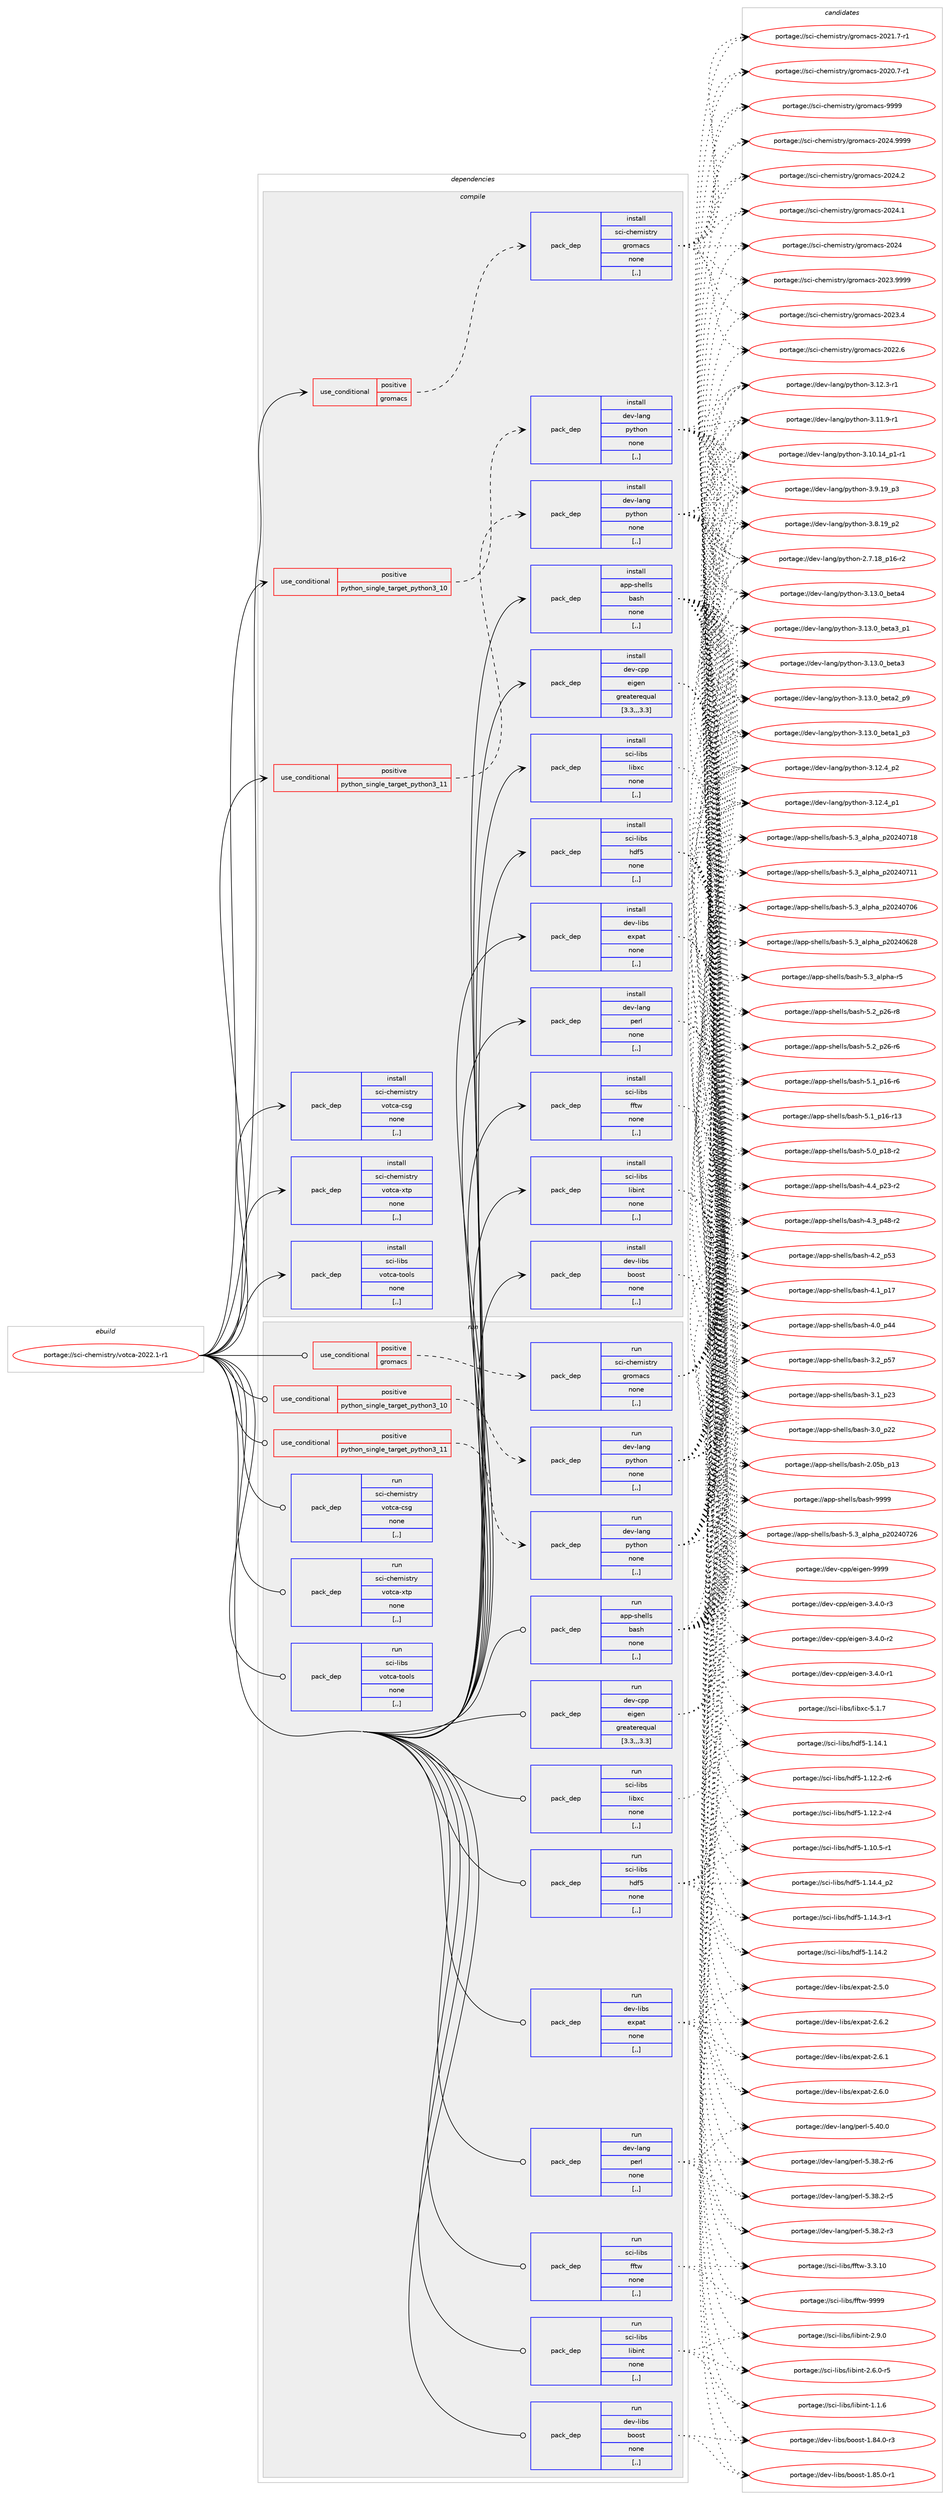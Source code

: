 digraph prolog {

# *************
# Graph options
# *************

newrank=true;
concentrate=true;
compound=true;
graph [rankdir=LR,fontname=Helvetica,fontsize=10,ranksep=1.5];#, ranksep=2.5, nodesep=0.2];
edge  [arrowhead=vee];
node  [fontname=Helvetica,fontsize=10];

# **********
# The ebuild
# **********

subgraph cluster_leftcol {
color=gray;
label=<<i>ebuild</i>>;
id [label="portage://sci-chemistry/votca-2022.1-r1", color=red, width=4, href="../sci-chemistry/votca-2022.1-r1.svg"];
}

# ****************
# The dependencies
# ****************

subgraph cluster_midcol {
color=gray;
label=<<i>dependencies</i>>;
subgraph cluster_compile {
fillcolor="#eeeeee";
style=filled;
label=<<i>compile</i>>;
subgraph cond104301 {
dependency393997 [label=<<TABLE BORDER="0" CELLBORDER="1" CELLSPACING="0" CELLPADDING="4"><TR><TD ROWSPAN="3" CELLPADDING="10">use_conditional</TD></TR><TR><TD>positive</TD></TR><TR><TD>gromacs</TD></TR></TABLE>>, shape=none, color=red];
subgraph pack286885 {
dependency393998 [label=<<TABLE BORDER="0" CELLBORDER="1" CELLSPACING="0" CELLPADDING="4" WIDTH="220"><TR><TD ROWSPAN="6" CELLPADDING="30">pack_dep</TD></TR><TR><TD WIDTH="110">install</TD></TR><TR><TD>sci-chemistry</TD></TR><TR><TD>gromacs</TD></TR><TR><TD>none</TD></TR><TR><TD>[,,]</TD></TR></TABLE>>, shape=none, color=blue];
}
dependency393997:e -> dependency393998:w [weight=20,style="dashed",arrowhead="vee"];
}
id:e -> dependency393997:w [weight=20,style="solid",arrowhead="vee"];
subgraph cond104302 {
dependency393999 [label=<<TABLE BORDER="0" CELLBORDER="1" CELLSPACING="0" CELLPADDING="4"><TR><TD ROWSPAN="3" CELLPADDING="10">use_conditional</TD></TR><TR><TD>positive</TD></TR><TR><TD>python_single_target_python3_10</TD></TR></TABLE>>, shape=none, color=red];
subgraph pack286886 {
dependency394000 [label=<<TABLE BORDER="0" CELLBORDER="1" CELLSPACING="0" CELLPADDING="4" WIDTH="220"><TR><TD ROWSPAN="6" CELLPADDING="30">pack_dep</TD></TR><TR><TD WIDTH="110">install</TD></TR><TR><TD>dev-lang</TD></TR><TR><TD>python</TD></TR><TR><TD>none</TD></TR><TR><TD>[,,]</TD></TR></TABLE>>, shape=none, color=blue];
}
dependency393999:e -> dependency394000:w [weight=20,style="dashed",arrowhead="vee"];
}
id:e -> dependency393999:w [weight=20,style="solid",arrowhead="vee"];
subgraph cond104303 {
dependency394001 [label=<<TABLE BORDER="0" CELLBORDER="1" CELLSPACING="0" CELLPADDING="4"><TR><TD ROWSPAN="3" CELLPADDING="10">use_conditional</TD></TR><TR><TD>positive</TD></TR><TR><TD>python_single_target_python3_11</TD></TR></TABLE>>, shape=none, color=red];
subgraph pack286887 {
dependency394002 [label=<<TABLE BORDER="0" CELLBORDER="1" CELLSPACING="0" CELLPADDING="4" WIDTH="220"><TR><TD ROWSPAN="6" CELLPADDING="30">pack_dep</TD></TR><TR><TD WIDTH="110">install</TD></TR><TR><TD>dev-lang</TD></TR><TR><TD>python</TD></TR><TR><TD>none</TD></TR><TR><TD>[,,]</TD></TR></TABLE>>, shape=none, color=blue];
}
dependency394001:e -> dependency394002:w [weight=20,style="dashed",arrowhead="vee"];
}
id:e -> dependency394001:w [weight=20,style="solid",arrowhead="vee"];
subgraph pack286888 {
dependency394003 [label=<<TABLE BORDER="0" CELLBORDER="1" CELLSPACING="0" CELLPADDING="4" WIDTH="220"><TR><TD ROWSPAN="6" CELLPADDING="30">pack_dep</TD></TR><TR><TD WIDTH="110">install</TD></TR><TR><TD>app-shells</TD></TR><TR><TD>bash</TD></TR><TR><TD>none</TD></TR><TR><TD>[,,]</TD></TR></TABLE>>, shape=none, color=blue];
}
id:e -> dependency394003:w [weight=20,style="solid",arrowhead="vee"];
subgraph pack286889 {
dependency394004 [label=<<TABLE BORDER="0" CELLBORDER="1" CELLSPACING="0" CELLPADDING="4" WIDTH="220"><TR><TD ROWSPAN="6" CELLPADDING="30">pack_dep</TD></TR><TR><TD WIDTH="110">install</TD></TR><TR><TD>dev-cpp</TD></TR><TR><TD>eigen</TD></TR><TR><TD>greaterequal</TD></TR><TR><TD>[3.3,,,3.3]</TD></TR></TABLE>>, shape=none, color=blue];
}
id:e -> dependency394004:w [weight=20,style="solid",arrowhead="vee"];
subgraph pack286890 {
dependency394005 [label=<<TABLE BORDER="0" CELLBORDER="1" CELLSPACING="0" CELLPADDING="4" WIDTH="220"><TR><TD ROWSPAN="6" CELLPADDING="30">pack_dep</TD></TR><TR><TD WIDTH="110">install</TD></TR><TR><TD>dev-lang</TD></TR><TR><TD>perl</TD></TR><TR><TD>none</TD></TR><TR><TD>[,,]</TD></TR></TABLE>>, shape=none, color=blue];
}
id:e -> dependency394005:w [weight=20,style="solid",arrowhead="vee"];
subgraph pack286891 {
dependency394006 [label=<<TABLE BORDER="0" CELLBORDER="1" CELLSPACING="0" CELLPADDING="4" WIDTH="220"><TR><TD ROWSPAN="6" CELLPADDING="30">pack_dep</TD></TR><TR><TD WIDTH="110">install</TD></TR><TR><TD>dev-libs</TD></TR><TR><TD>boost</TD></TR><TR><TD>none</TD></TR><TR><TD>[,,]</TD></TR></TABLE>>, shape=none, color=blue];
}
id:e -> dependency394006:w [weight=20,style="solid",arrowhead="vee"];
subgraph pack286892 {
dependency394007 [label=<<TABLE BORDER="0" CELLBORDER="1" CELLSPACING="0" CELLPADDING="4" WIDTH="220"><TR><TD ROWSPAN="6" CELLPADDING="30">pack_dep</TD></TR><TR><TD WIDTH="110">install</TD></TR><TR><TD>dev-libs</TD></TR><TR><TD>expat</TD></TR><TR><TD>none</TD></TR><TR><TD>[,,]</TD></TR></TABLE>>, shape=none, color=blue];
}
id:e -> dependency394007:w [weight=20,style="solid",arrowhead="vee"];
subgraph pack286893 {
dependency394008 [label=<<TABLE BORDER="0" CELLBORDER="1" CELLSPACING="0" CELLPADDING="4" WIDTH="220"><TR><TD ROWSPAN="6" CELLPADDING="30">pack_dep</TD></TR><TR><TD WIDTH="110">install</TD></TR><TR><TD>sci-libs</TD></TR><TR><TD>fftw</TD></TR><TR><TD>none</TD></TR><TR><TD>[,,]</TD></TR></TABLE>>, shape=none, color=blue];
}
id:e -> dependency394008:w [weight=20,style="solid",arrowhead="vee"];
subgraph pack286894 {
dependency394009 [label=<<TABLE BORDER="0" CELLBORDER="1" CELLSPACING="0" CELLPADDING="4" WIDTH="220"><TR><TD ROWSPAN="6" CELLPADDING="30">pack_dep</TD></TR><TR><TD WIDTH="110">install</TD></TR><TR><TD>sci-libs</TD></TR><TR><TD>hdf5</TD></TR><TR><TD>none</TD></TR><TR><TD>[,,]</TD></TR></TABLE>>, shape=none, color=blue];
}
id:e -> dependency394009:w [weight=20,style="solid",arrowhead="vee"];
subgraph pack286895 {
dependency394010 [label=<<TABLE BORDER="0" CELLBORDER="1" CELLSPACING="0" CELLPADDING="4" WIDTH="220"><TR><TD ROWSPAN="6" CELLPADDING="30">pack_dep</TD></TR><TR><TD WIDTH="110">install</TD></TR><TR><TD>sci-libs</TD></TR><TR><TD>libint</TD></TR><TR><TD>none</TD></TR><TR><TD>[,,]</TD></TR></TABLE>>, shape=none, color=blue];
}
id:e -> dependency394010:w [weight=20,style="solid",arrowhead="vee"];
subgraph pack286896 {
dependency394011 [label=<<TABLE BORDER="0" CELLBORDER="1" CELLSPACING="0" CELLPADDING="4" WIDTH="220"><TR><TD ROWSPAN="6" CELLPADDING="30">pack_dep</TD></TR><TR><TD WIDTH="110">install</TD></TR><TR><TD>sci-libs</TD></TR><TR><TD>libxc</TD></TR><TR><TD>none</TD></TR><TR><TD>[,,]</TD></TR></TABLE>>, shape=none, color=blue];
}
id:e -> dependency394011:w [weight=20,style="solid",arrowhead="vee"];
subgraph pack286897 {
dependency394012 [label=<<TABLE BORDER="0" CELLBORDER="1" CELLSPACING="0" CELLPADDING="4" WIDTH="220"><TR><TD ROWSPAN="6" CELLPADDING="30">pack_dep</TD></TR><TR><TD WIDTH="110">install</TD></TR><TR><TD>sci-chemistry</TD></TR><TR><TD>votca-csg</TD></TR><TR><TD>none</TD></TR><TR><TD>[,,]</TD></TR></TABLE>>, shape=none, color=blue];
}
id:e -> dependency394012:w [weight=20,style="solid",arrowhead="vee"];
subgraph pack286898 {
dependency394013 [label=<<TABLE BORDER="0" CELLBORDER="1" CELLSPACING="0" CELLPADDING="4" WIDTH="220"><TR><TD ROWSPAN="6" CELLPADDING="30">pack_dep</TD></TR><TR><TD WIDTH="110">install</TD></TR><TR><TD>sci-chemistry</TD></TR><TR><TD>votca-xtp</TD></TR><TR><TD>none</TD></TR><TR><TD>[,,]</TD></TR></TABLE>>, shape=none, color=blue];
}
id:e -> dependency394013:w [weight=20,style="solid",arrowhead="vee"];
subgraph pack286899 {
dependency394014 [label=<<TABLE BORDER="0" CELLBORDER="1" CELLSPACING="0" CELLPADDING="4" WIDTH="220"><TR><TD ROWSPAN="6" CELLPADDING="30">pack_dep</TD></TR><TR><TD WIDTH="110">install</TD></TR><TR><TD>sci-libs</TD></TR><TR><TD>votca-tools</TD></TR><TR><TD>none</TD></TR><TR><TD>[,,]</TD></TR></TABLE>>, shape=none, color=blue];
}
id:e -> dependency394014:w [weight=20,style="solid",arrowhead="vee"];
}
subgraph cluster_compileandrun {
fillcolor="#eeeeee";
style=filled;
label=<<i>compile and run</i>>;
}
subgraph cluster_run {
fillcolor="#eeeeee";
style=filled;
label=<<i>run</i>>;
subgraph cond104304 {
dependency394015 [label=<<TABLE BORDER="0" CELLBORDER="1" CELLSPACING="0" CELLPADDING="4"><TR><TD ROWSPAN="3" CELLPADDING="10">use_conditional</TD></TR><TR><TD>positive</TD></TR><TR><TD>gromacs</TD></TR></TABLE>>, shape=none, color=red];
subgraph pack286900 {
dependency394016 [label=<<TABLE BORDER="0" CELLBORDER="1" CELLSPACING="0" CELLPADDING="4" WIDTH="220"><TR><TD ROWSPAN="6" CELLPADDING="30">pack_dep</TD></TR><TR><TD WIDTH="110">run</TD></TR><TR><TD>sci-chemistry</TD></TR><TR><TD>gromacs</TD></TR><TR><TD>none</TD></TR><TR><TD>[,,]</TD></TR></TABLE>>, shape=none, color=blue];
}
dependency394015:e -> dependency394016:w [weight=20,style="dashed",arrowhead="vee"];
}
id:e -> dependency394015:w [weight=20,style="solid",arrowhead="odot"];
subgraph cond104305 {
dependency394017 [label=<<TABLE BORDER="0" CELLBORDER="1" CELLSPACING="0" CELLPADDING="4"><TR><TD ROWSPAN="3" CELLPADDING="10">use_conditional</TD></TR><TR><TD>positive</TD></TR><TR><TD>python_single_target_python3_10</TD></TR></TABLE>>, shape=none, color=red];
subgraph pack286901 {
dependency394018 [label=<<TABLE BORDER="0" CELLBORDER="1" CELLSPACING="0" CELLPADDING="4" WIDTH="220"><TR><TD ROWSPAN="6" CELLPADDING="30">pack_dep</TD></TR><TR><TD WIDTH="110">run</TD></TR><TR><TD>dev-lang</TD></TR><TR><TD>python</TD></TR><TR><TD>none</TD></TR><TR><TD>[,,]</TD></TR></TABLE>>, shape=none, color=blue];
}
dependency394017:e -> dependency394018:w [weight=20,style="dashed",arrowhead="vee"];
}
id:e -> dependency394017:w [weight=20,style="solid",arrowhead="odot"];
subgraph cond104306 {
dependency394019 [label=<<TABLE BORDER="0" CELLBORDER="1" CELLSPACING="0" CELLPADDING="4"><TR><TD ROWSPAN="3" CELLPADDING="10">use_conditional</TD></TR><TR><TD>positive</TD></TR><TR><TD>python_single_target_python3_11</TD></TR></TABLE>>, shape=none, color=red];
subgraph pack286902 {
dependency394020 [label=<<TABLE BORDER="0" CELLBORDER="1" CELLSPACING="0" CELLPADDING="4" WIDTH="220"><TR><TD ROWSPAN="6" CELLPADDING="30">pack_dep</TD></TR><TR><TD WIDTH="110">run</TD></TR><TR><TD>dev-lang</TD></TR><TR><TD>python</TD></TR><TR><TD>none</TD></TR><TR><TD>[,,]</TD></TR></TABLE>>, shape=none, color=blue];
}
dependency394019:e -> dependency394020:w [weight=20,style="dashed",arrowhead="vee"];
}
id:e -> dependency394019:w [weight=20,style="solid",arrowhead="odot"];
subgraph pack286903 {
dependency394021 [label=<<TABLE BORDER="0" CELLBORDER="1" CELLSPACING="0" CELLPADDING="4" WIDTH="220"><TR><TD ROWSPAN="6" CELLPADDING="30">pack_dep</TD></TR><TR><TD WIDTH="110">run</TD></TR><TR><TD>app-shells</TD></TR><TR><TD>bash</TD></TR><TR><TD>none</TD></TR><TR><TD>[,,]</TD></TR></TABLE>>, shape=none, color=blue];
}
id:e -> dependency394021:w [weight=20,style="solid",arrowhead="odot"];
subgraph pack286904 {
dependency394022 [label=<<TABLE BORDER="0" CELLBORDER="1" CELLSPACING="0" CELLPADDING="4" WIDTH="220"><TR><TD ROWSPAN="6" CELLPADDING="30">pack_dep</TD></TR><TR><TD WIDTH="110">run</TD></TR><TR><TD>dev-cpp</TD></TR><TR><TD>eigen</TD></TR><TR><TD>greaterequal</TD></TR><TR><TD>[3.3,,,3.3]</TD></TR></TABLE>>, shape=none, color=blue];
}
id:e -> dependency394022:w [weight=20,style="solid",arrowhead="odot"];
subgraph pack286905 {
dependency394023 [label=<<TABLE BORDER="0" CELLBORDER="1" CELLSPACING="0" CELLPADDING="4" WIDTH="220"><TR><TD ROWSPAN="6" CELLPADDING="30">pack_dep</TD></TR><TR><TD WIDTH="110">run</TD></TR><TR><TD>dev-lang</TD></TR><TR><TD>perl</TD></TR><TR><TD>none</TD></TR><TR><TD>[,,]</TD></TR></TABLE>>, shape=none, color=blue];
}
id:e -> dependency394023:w [weight=20,style="solid",arrowhead="odot"];
subgraph pack286906 {
dependency394024 [label=<<TABLE BORDER="0" CELLBORDER="1" CELLSPACING="0" CELLPADDING="4" WIDTH="220"><TR><TD ROWSPAN="6" CELLPADDING="30">pack_dep</TD></TR><TR><TD WIDTH="110">run</TD></TR><TR><TD>dev-libs</TD></TR><TR><TD>boost</TD></TR><TR><TD>none</TD></TR><TR><TD>[,,]</TD></TR></TABLE>>, shape=none, color=blue];
}
id:e -> dependency394024:w [weight=20,style="solid",arrowhead="odot"];
subgraph pack286907 {
dependency394025 [label=<<TABLE BORDER="0" CELLBORDER="1" CELLSPACING="0" CELLPADDING="4" WIDTH="220"><TR><TD ROWSPAN="6" CELLPADDING="30">pack_dep</TD></TR><TR><TD WIDTH="110">run</TD></TR><TR><TD>dev-libs</TD></TR><TR><TD>expat</TD></TR><TR><TD>none</TD></TR><TR><TD>[,,]</TD></TR></TABLE>>, shape=none, color=blue];
}
id:e -> dependency394025:w [weight=20,style="solid",arrowhead="odot"];
subgraph pack286908 {
dependency394026 [label=<<TABLE BORDER="0" CELLBORDER="1" CELLSPACING="0" CELLPADDING="4" WIDTH="220"><TR><TD ROWSPAN="6" CELLPADDING="30">pack_dep</TD></TR><TR><TD WIDTH="110">run</TD></TR><TR><TD>sci-libs</TD></TR><TR><TD>fftw</TD></TR><TR><TD>none</TD></TR><TR><TD>[,,]</TD></TR></TABLE>>, shape=none, color=blue];
}
id:e -> dependency394026:w [weight=20,style="solid",arrowhead="odot"];
subgraph pack286909 {
dependency394027 [label=<<TABLE BORDER="0" CELLBORDER="1" CELLSPACING="0" CELLPADDING="4" WIDTH="220"><TR><TD ROWSPAN="6" CELLPADDING="30">pack_dep</TD></TR><TR><TD WIDTH="110">run</TD></TR><TR><TD>sci-libs</TD></TR><TR><TD>hdf5</TD></TR><TR><TD>none</TD></TR><TR><TD>[,,]</TD></TR></TABLE>>, shape=none, color=blue];
}
id:e -> dependency394027:w [weight=20,style="solid",arrowhead="odot"];
subgraph pack286910 {
dependency394028 [label=<<TABLE BORDER="0" CELLBORDER="1" CELLSPACING="0" CELLPADDING="4" WIDTH="220"><TR><TD ROWSPAN="6" CELLPADDING="30">pack_dep</TD></TR><TR><TD WIDTH="110">run</TD></TR><TR><TD>sci-libs</TD></TR><TR><TD>libint</TD></TR><TR><TD>none</TD></TR><TR><TD>[,,]</TD></TR></TABLE>>, shape=none, color=blue];
}
id:e -> dependency394028:w [weight=20,style="solid",arrowhead="odot"];
subgraph pack286911 {
dependency394029 [label=<<TABLE BORDER="0" CELLBORDER="1" CELLSPACING="0" CELLPADDING="4" WIDTH="220"><TR><TD ROWSPAN="6" CELLPADDING="30">pack_dep</TD></TR><TR><TD WIDTH="110">run</TD></TR><TR><TD>sci-libs</TD></TR><TR><TD>libxc</TD></TR><TR><TD>none</TD></TR><TR><TD>[,,]</TD></TR></TABLE>>, shape=none, color=blue];
}
id:e -> dependency394029:w [weight=20,style="solid",arrowhead="odot"];
subgraph pack286912 {
dependency394030 [label=<<TABLE BORDER="0" CELLBORDER="1" CELLSPACING="0" CELLPADDING="4" WIDTH="220"><TR><TD ROWSPAN="6" CELLPADDING="30">pack_dep</TD></TR><TR><TD WIDTH="110">run</TD></TR><TR><TD>sci-chemistry</TD></TR><TR><TD>votca-csg</TD></TR><TR><TD>none</TD></TR><TR><TD>[,,]</TD></TR></TABLE>>, shape=none, color=blue];
}
id:e -> dependency394030:w [weight=20,style="solid",arrowhead="odot"];
subgraph pack286913 {
dependency394031 [label=<<TABLE BORDER="0" CELLBORDER="1" CELLSPACING="0" CELLPADDING="4" WIDTH="220"><TR><TD ROWSPAN="6" CELLPADDING="30">pack_dep</TD></TR><TR><TD WIDTH="110">run</TD></TR><TR><TD>sci-chemistry</TD></TR><TR><TD>votca-xtp</TD></TR><TR><TD>none</TD></TR><TR><TD>[,,]</TD></TR></TABLE>>, shape=none, color=blue];
}
id:e -> dependency394031:w [weight=20,style="solid",arrowhead="odot"];
subgraph pack286914 {
dependency394032 [label=<<TABLE BORDER="0" CELLBORDER="1" CELLSPACING="0" CELLPADDING="4" WIDTH="220"><TR><TD ROWSPAN="6" CELLPADDING="30">pack_dep</TD></TR><TR><TD WIDTH="110">run</TD></TR><TR><TD>sci-libs</TD></TR><TR><TD>votca-tools</TD></TR><TR><TD>none</TD></TR><TR><TD>[,,]</TD></TR></TABLE>>, shape=none, color=blue];
}
id:e -> dependency394032:w [weight=20,style="solid",arrowhead="odot"];
}
}

# **************
# The candidates
# **************

subgraph cluster_choices {
rank=same;
color=gray;
label=<<i>candidates</i>>;

subgraph choice286885 {
color=black;
nodesep=1;
choice1159910545991041011091051151161141214710311411110997991154557575757 [label="portage://sci-chemistry/gromacs-9999", color=red, width=4,href="../sci-chemistry/gromacs-9999.svg"];
choice11599105459910410110910511511611412147103114111109979911545504850524657575757 [label="portage://sci-chemistry/gromacs-2024.9999", color=red, width=4,href="../sci-chemistry/gromacs-2024.9999.svg"];
choice11599105459910410110910511511611412147103114111109979911545504850524650 [label="portage://sci-chemistry/gromacs-2024.2", color=red, width=4,href="../sci-chemistry/gromacs-2024.2.svg"];
choice11599105459910410110910511511611412147103114111109979911545504850524649 [label="portage://sci-chemistry/gromacs-2024.1", color=red, width=4,href="../sci-chemistry/gromacs-2024.1.svg"];
choice1159910545991041011091051151161141214710311411110997991154550485052 [label="portage://sci-chemistry/gromacs-2024", color=red, width=4,href="../sci-chemistry/gromacs-2024.svg"];
choice11599105459910410110910511511611412147103114111109979911545504850514657575757 [label="portage://sci-chemistry/gromacs-2023.9999", color=red, width=4,href="../sci-chemistry/gromacs-2023.9999.svg"];
choice11599105459910410110910511511611412147103114111109979911545504850514652 [label="portage://sci-chemistry/gromacs-2023.4", color=red, width=4,href="../sci-chemistry/gromacs-2023.4.svg"];
choice11599105459910410110910511511611412147103114111109979911545504850504654 [label="portage://sci-chemistry/gromacs-2022.6", color=red, width=4,href="../sci-chemistry/gromacs-2022.6.svg"];
choice115991054599104101109105115116114121471031141111099799115455048504946554511449 [label="portage://sci-chemistry/gromacs-2021.7-r1", color=red, width=4,href="../sci-chemistry/gromacs-2021.7-r1.svg"];
choice115991054599104101109105115116114121471031141111099799115455048504846554511449 [label="portage://sci-chemistry/gromacs-2020.7-r1", color=red, width=4,href="../sci-chemistry/gromacs-2020.7-r1.svg"];
dependency393998:e -> choice1159910545991041011091051151161141214710311411110997991154557575757:w [style=dotted,weight="100"];
dependency393998:e -> choice11599105459910410110910511511611412147103114111109979911545504850524657575757:w [style=dotted,weight="100"];
dependency393998:e -> choice11599105459910410110910511511611412147103114111109979911545504850524650:w [style=dotted,weight="100"];
dependency393998:e -> choice11599105459910410110910511511611412147103114111109979911545504850524649:w [style=dotted,weight="100"];
dependency393998:e -> choice1159910545991041011091051151161141214710311411110997991154550485052:w [style=dotted,weight="100"];
dependency393998:e -> choice11599105459910410110910511511611412147103114111109979911545504850514657575757:w [style=dotted,weight="100"];
dependency393998:e -> choice11599105459910410110910511511611412147103114111109979911545504850514652:w [style=dotted,weight="100"];
dependency393998:e -> choice11599105459910410110910511511611412147103114111109979911545504850504654:w [style=dotted,weight="100"];
dependency393998:e -> choice115991054599104101109105115116114121471031141111099799115455048504946554511449:w [style=dotted,weight="100"];
dependency393998:e -> choice115991054599104101109105115116114121471031141111099799115455048504846554511449:w [style=dotted,weight="100"];
}
subgraph choice286886 {
color=black;
nodesep=1;
choice1001011184510897110103471121211161041111104551464951464895981011169752 [label="portage://dev-lang/python-3.13.0_beta4", color=red, width=4,href="../dev-lang/python-3.13.0_beta4.svg"];
choice10010111845108971101034711212111610411111045514649514648959810111697519511249 [label="portage://dev-lang/python-3.13.0_beta3_p1", color=red, width=4,href="../dev-lang/python-3.13.0_beta3_p1.svg"];
choice1001011184510897110103471121211161041111104551464951464895981011169751 [label="portage://dev-lang/python-3.13.0_beta3", color=red, width=4,href="../dev-lang/python-3.13.0_beta3.svg"];
choice10010111845108971101034711212111610411111045514649514648959810111697509511257 [label="portage://dev-lang/python-3.13.0_beta2_p9", color=red, width=4,href="../dev-lang/python-3.13.0_beta2_p9.svg"];
choice10010111845108971101034711212111610411111045514649514648959810111697499511251 [label="portage://dev-lang/python-3.13.0_beta1_p3", color=red, width=4,href="../dev-lang/python-3.13.0_beta1_p3.svg"];
choice100101118451089711010347112121116104111110455146495046529511250 [label="portage://dev-lang/python-3.12.4_p2", color=red, width=4,href="../dev-lang/python-3.12.4_p2.svg"];
choice100101118451089711010347112121116104111110455146495046529511249 [label="portage://dev-lang/python-3.12.4_p1", color=red, width=4,href="../dev-lang/python-3.12.4_p1.svg"];
choice100101118451089711010347112121116104111110455146495046514511449 [label="portage://dev-lang/python-3.12.3-r1", color=red, width=4,href="../dev-lang/python-3.12.3-r1.svg"];
choice100101118451089711010347112121116104111110455146494946574511449 [label="portage://dev-lang/python-3.11.9-r1", color=red, width=4,href="../dev-lang/python-3.11.9-r1.svg"];
choice100101118451089711010347112121116104111110455146494846495295112494511449 [label="portage://dev-lang/python-3.10.14_p1-r1", color=red, width=4,href="../dev-lang/python-3.10.14_p1-r1.svg"];
choice100101118451089711010347112121116104111110455146574649579511251 [label="portage://dev-lang/python-3.9.19_p3", color=red, width=4,href="../dev-lang/python-3.9.19_p3.svg"];
choice100101118451089711010347112121116104111110455146564649579511250 [label="portage://dev-lang/python-3.8.19_p2", color=red, width=4,href="../dev-lang/python-3.8.19_p2.svg"];
choice100101118451089711010347112121116104111110455046554649569511249544511450 [label="portage://dev-lang/python-2.7.18_p16-r2", color=red, width=4,href="../dev-lang/python-2.7.18_p16-r2.svg"];
dependency394000:e -> choice1001011184510897110103471121211161041111104551464951464895981011169752:w [style=dotted,weight="100"];
dependency394000:e -> choice10010111845108971101034711212111610411111045514649514648959810111697519511249:w [style=dotted,weight="100"];
dependency394000:e -> choice1001011184510897110103471121211161041111104551464951464895981011169751:w [style=dotted,weight="100"];
dependency394000:e -> choice10010111845108971101034711212111610411111045514649514648959810111697509511257:w [style=dotted,weight="100"];
dependency394000:e -> choice10010111845108971101034711212111610411111045514649514648959810111697499511251:w [style=dotted,weight="100"];
dependency394000:e -> choice100101118451089711010347112121116104111110455146495046529511250:w [style=dotted,weight="100"];
dependency394000:e -> choice100101118451089711010347112121116104111110455146495046529511249:w [style=dotted,weight="100"];
dependency394000:e -> choice100101118451089711010347112121116104111110455146495046514511449:w [style=dotted,weight="100"];
dependency394000:e -> choice100101118451089711010347112121116104111110455146494946574511449:w [style=dotted,weight="100"];
dependency394000:e -> choice100101118451089711010347112121116104111110455146494846495295112494511449:w [style=dotted,weight="100"];
dependency394000:e -> choice100101118451089711010347112121116104111110455146574649579511251:w [style=dotted,weight="100"];
dependency394000:e -> choice100101118451089711010347112121116104111110455146564649579511250:w [style=dotted,weight="100"];
dependency394000:e -> choice100101118451089711010347112121116104111110455046554649569511249544511450:w [style=dotted,weight="100"];
}
subgraph choice286887 {
color=black;
nodesep=1;
choice1001011184510897110103471121211161041111104551464951464895981011169752 [label="portage://dev-lang/python-3.13.0_beta4", color=red, width=4,href="../dev-lang/python-3.13.0_beta4.svg"];
choice10010111845108971101034711212111610411111045514649514648959810111697519511249 [label="portage://dev-lang/python-3.13.0_beta3_p1", color=red, width=4,href="../dev-lang/python-3.13.0_beta3_p1.svg"];
choice1001011184510897110103471121211161041111104551464951464895981011169751 [label="portage://dev-lang/python-3.13.0_beta3", color=red, width=4,href="../dev-lang/python-3.13.0_beta3.svg"];
choice10010111845108971101034711212111610411111045514649514648959810111697509511257 [label="portage://dev-lang/python-3.13.0_beta2_p9", color=red, width=4,href="../dev-lang/python-3.13.0_beta2_p9.svg"];
choice10010111845108971101034711212111610411111045514649514648959810111697499511251 [label="portage://dev-lang/python-3.13.0_beta1_p3", color=red, width=4,href="../dev-lang/python-3.13.0_beta1_p3.svg"];
choice100101118451089711010347112121116104111110455146495046529511250 [label="portage://dev-lang/python-3.12.4_p2", color=red, width=4,href="../dev-lang/python-3.12.4_p2.svg"];
choice100101118451089711010347112121116104111110455146495046529511249 [label="portage://dev-lang/python-3.12.4_p1", color=red, width=4,href="../dev-lang/python-3.12.4_p1.svg"];
choice100101118451089711010347112121116104111110455146495046514511449 [label="portage://dev-lang/python-3.12.3-r1", color=red, width=4,href="../dev-lang/python-3.12.3-r1.svg"];
choice100101118451089711010347112121116104111110455146494946574511449 [label="portage://dev-lang/python-3.11.9-r1", color=red, width=4,href="../dev-lang/python-3.11.9-r1.svg"];
choice100101118451089711010347112121116104111110455146494846495295112494511449 [label="portage://dev-lang/python-3.10.14_p1-r1", color=red, width=4,href="../dev-lang/python-3.10.14_p1-r1.svg"];
choice100101118451089711010347112121116104111110455146574649579511251 [label="portage://dev-lang/python-3.9.19_p3", color=red, width=4,href="../dev-lang/python-3.9.19_p3.svg"];
choice100101118451089711010347112121116104111110455146564649579511250 [label="portage://dev-lang/python-3.8.19_p2", color=red, width=4,href="../dev-lang/python-3.8.19_p2.svg"];
choice100101118451089711010347112121116104111110455046554649569511249544511450 [label="portage://dev-lang/python-2.7.18_p16-r2", color=red, width=4,href="../dev-lang/python-2.7.18_p16-r2.svg"];
dependency394002:e -> choice1001011184510897110103471121211161041111104551464951464895981011169752:w [style=dotted,weight="100"];
dependency394002:e -> choice10010111845108971101034711212111610411111045514649514648959810111697519511249:w [style=dotted,weight="100"];
dependency394002:e -> choice1001011184510897110103471121211161041111104551464951464895981011169751:w [style=dotted,weight="100"];
dependency394002:e -> choice10010111845108971101034711212111610411111045514649514648959810111697509511257:w [style=dotted,weight="100"];
dependency394002:e -> choice10010111845108971101034711212111610411111045514649514648959810111697499511251:w [style=dotted,weight="100"];
dependency394002:e -> choice100101118451089711010347112121116104111110455146495046529511250:w [style=dotted,weight="100"];
dependency394002:e -> choice100101118451089711010347112121116104111110455146495046529511249:w [style=dotted,weight="100"];
dependency394002:e -> choice100101118451089711010347112121116104111110455146495046514511449:w [style=dotted,weight="100"];
dependency394002:e -> choice100101118451089711010347112121116104111110455146494946574511449:w [style=dotted,weight="100"];
dependency394002:e -> choice100101118451089711010347112121116104111110455146494846495295112494511449:w [style=dotted,weight="100"];
dependency394002:e -> choice100101118451089711010347112121116104111110455146574649579511251:w [style=dotted,weight="100"];
dependency394002:e -> choice100101118451089711010347112121116104111110455146564649579511250:w [style=dotted,weight="100"];
dependency394002:e -> choice100101118451089711010347112121116104111110455046554649569511249544511450:w [style=dotted,weight="100"];
}
subgraph choice286888 {
color=black;
nodesep=1;
choice97112112451151041011081081154798971151044557575757 [label="portage://app-shells/bash-9999", color=red, width=4,href="../app-shells/bash-9999.svg"];
choice971121124511510410110810811547989711510445534651959710811210497951125048505248555054 [label="portage://app-shells/bash-5.3_alpha_p20240726", color=red, width=4,href="../app-shells/bash-5.3_alpha_p20240726.svg"];
choice971121124511510410110810811547989711510445534651959710811210497951125048505248554956 [label="portage://app-shells/bash-5.3_alpha_p20240718", color=red, width=4,href="../app-shells/bash-5.3_alpha_p20240718.svg"];
choice971121124511510410110810811547989711510445534651959710811210497951125048505248554949 [label="portage://app-shells/bash-5.3_alpha_p20240711", color=red, width=4,href="../app-shells/bash-5.3_alpha_p20240711.svg"];
choice971121124511510410110810811547989711510445534651959710811210497951125048505248554854 [label="portage://app-shells/bash-5.3_alpha_p20240706", color=red, width=4,href="../app-shells/bash-5.3_alpha_p20240706.svg"];
choice971121124511510410110810811547989711510445534651959710811210497951125048505248545056 [label="portage://app-shells/bash-5.3_alpha_p20240628", color=red, width=4,href="../app-shells/bash-5.3_alpha_p20240628.svg"];
choice9711211245115104101108108115479897115104455346519597108112104974511453 [label="portage://app-shells/bash-5.3_alpha-r5", color=red, width=4,href="../app-shells/bash-5.3_alpha-r5.svg"];
choice9711211245115104101108108115479897115104455346509511250544511456 [label="portage://app-shells/bash-5.2_p26-r8", color=red, width=4,href="../app-shells/bash-5.2_p26-r8.svg"];
choice9711211245115104101108108115479897115104455346509511250544511454 [label="portage://app-shells/bash-5.2_p26-r6", color=red, width=4,href="../app-shells/bash-5.2_p26-r6.svg"];
choice9711211245115104101108108115479897115104455346499511249544511454 [label="portage://app-shells/bash-5.1_p16-r6", color=red, width=4,href="../app-shells/bash-5.1_p16-r6.svg"];
choice971121124511510410110810811547989711510445534649951124954451144951 [label="portage://app-shells/bash-5.1_p16-r13", color=red, width=4,href="../app-shells/bash-5.1_p16-r13.svg"];
choice9711211245115104101108108115479897115104455346489511249564511450 [label="portage://app-shells/bash-5.0_p18-r2", color=red, width=4,href="../app-shells/bash-5.0_p18-r2.svg"];
choice9711211245115104101108108115479897115104455246529511250514511450 [label="portage://app-shells/bash-4.4_p23-r2", color=red, width=4,href="../app-shells/bash-4.4_p23-r2.svg"];
choice9711211245115104101108108115479897115104455246519511252564511450 [label="portage://app-shells/bash-4.3_p48-r2", color=red, width=4,href="../app-shells/bash-4.3_p48-r2.svg"];
choice971121124511510410110810811547989711510445524650951125351 [label="portage://app-shells/bash-4.2_p53", color=red, width=4,href="../app-shells/bash-4.2_p53.svg"];
choice971121124511510410110810811547989711510445524649951124955 [label="portage://app-shells/bash-4.1_p17", color=red, width=4,href="../app-shells/bash-4.1_p17.svg"];
choice971121124511510410110810811547989711510445524648951125252 [label="portage://app-shells/bash-4.0_p44", color=red, width=4,href="../app-shells/bash-4.0_p44.svg"];
choice971121124511510410110810811547989711510445514650951125355 [label="portage://app-shells/bash-3.2_p57", color=red, width=4,href="../app-shells/bash-3.2_p57.svg"];
choice971121124511510410110810811547989711510445514649951125051 [label="portage://app-shells/bash-3.1_p23", color=red, width=4,href="../app-shells/bash-3.1_p23.svg"];
choice971121124511510410110810811547989711510445514648951125050 [label="portage://app-shells/bash-3.0_p22", color=red, width=4,href="../app-shells/bash-3.0_p22.svg"];
choice9711211245115104101108108115479897115104455046485398951124951 [label="portage://app-shells/bash-2.05b_p13", color=red, width=4,href="../app-shells/bash-2.05b_p13.svg"];
dependency394003:e -> choice97112112451151041011081081154798971151044557575757:w [style=dotted,weight="100"];
dependency394003:e -> choice971121124511510410110810811547989711510445534651959710811210497951125048505248555054:w [style=dotted,weight="100"];
dependency394003:e -> choice971121124511510410110810811547989711510445534651959710811210497951125048505248554956:w [style=dotted,weight="100"];
dependency394003:e -> choice971121124511510410110810811547989711510445534651959710811210497951125048505248554949:w [style=dotted,weight="100"];
dependency394003:e -> choice971121124511510410110810811547989711510445534651959710811210497951125048505248554854:w [style=dotted,weight="100"];
dependency394003:e -> choice971121124511510410110810811547989711510445534651959710811210497951125048505248545056:w [style=dotted,weight="100"];
dependency394003:e -> choice9711211245115104101108108115479897115104455346519597108112104974511453:w [style=dotted,weight="100"];
dependency394003:e -> choice9711211245115104101108108115479897115104455346509511250544511456:w [style=dotted,weight="100"];
dependency394003:e -> choice9711211245115104101108108115479897115104455346509511250544511454:w [style=dotted,weight="100"];
dependency394003:e -> choice9711211245115104101108108115479897115104455346499511249544511454:w [style=dotted,weight="100"];
dependency394003:e -> choice971121124511510410110810811547989711510445534649951124954451144951:w [style=dotted,weight="100"];
dependency394003:e -> choice9711211245115104101108108115479897115104455346489511249564511450:w [style=dotted,weight="100"];
dependency394003:e -> choice9711211245115104101108108115479897115104455246529511250514511450:w [style=dotted,weight="100"];
dependency394003:e -> choice9711211245115104101108108115479897115104455246519511252564511450:w [style=dotted,weight="100"];
dependency394003:e -> choice971121124511510410110810811547989711510445524650951125351:w [style=dotted,weight="100"];
dependency394003:e -> choice971121124511510410110810811547989711510445524649951124955:w [style=dotted,weight="100"];
dependency394003:e -> choice971121124511510410110810811547989711510445524648951125252:w [style=dotted,weight="100"];
dependency394003:e -> choice971121124511510410110810811547989711510445514650951125355:w [style=dotted,weight="100"];
dependency394003:e -> choice971121124511510410110810811547989711510445514649951125051:w [style=dotted,weight="100"];
dependency394003:e -> choice971121124511510410110810811547989711510445514648951125050:w [style=dotted,weight="100"];
dependency394003:e -> choice9711211245115104101108108115479897115104455046485398951124951:w [style=dotted,weight="100"];
}
subgraph choice286889 {
color=black;
nodesep=1;
choice1001011184599112112471011051031011104557575757 [label="portage://dev-cpp/eigen-9999", color=red, width=4,href="../dev-cpp/eigen-9999.svg"];
choice1001011184599112112471011051031011104551465246484511451 [label="portage://dev-cpp/eigen-3.4.0-r3", color=red, width=4,href="../dev-cpp/eigen-3.4.0-r3.svg"];
choice1001011184599112112471011051031011104551465246484511450 [label="portage://dev-cpp/eigen-3.4.0-r2", color=red, width=4,href="../dev-cpp/eigen-3.4.0-r2.svg"];
choice1001011184599112112471011051031011104551465246484511449 [label="portage://dev-cpp/eigen-3.4.0-r1", color=red, width=4,href="../dev-cpp/eigen-3.4.0-r1.svg"];
dependency394004:e -> choice1001011184599112112471011051031011104557575757:w [style=dotted,weight="100"];
dependency394004:e -> choice1001011184599112112471011051031011104551465246484511451:w [style=dotted,weight="100"];
dependency394004:e -> choice1001011184599112112471011051031011104551465246484511450:w [style=dotted,weight="100"];
dependency394004:e -> choice1001011184599112112471011051031011104551465246484511449:w [style=dotted,weight="100"];
}
subgraph choice286890 {
color=black;
nodesep=1;
choice10010111845108971101034711210111410845534652484648 [label="portage://dev-lang/perl-5.40.0", color=red, width=4,href="../dev-lang/perl-5.40.0.svg"];
choice100101118451089711010347112101114108455346515646504511454 [label="portage://dev-lang/perl-5.38.2-r6", color=red, width=4,href="../dev-lang/perl-5.38.2-r6.svg"];
choice100101118451089711010347112101114108455346515646504511453 [label="portage://dev-lang/perl-5.38.2-r5", color=red, width=4,href="../dev-lang/perl-5.38.2-r5.svg"];
choice100101118451089711010347112101114108455346515646504511451 [label="portage://dev-lang/perl-5.38.2-r3", color=red, width=4,href="../dev-lang/perl-5.38.2-r3.svg"];
dependency394005:e -> choice10010111845108971101034711210111410845534652484648:w [style=dotted,weight="100"];
dependency394005:e -> choice100101118451089711010347112101114108455346515646504511454:w [style=dotted,weight="100"];
dependency394005:e -> choice100101118451089711010347112101114108455346515646504511453:w [style=dotted,weight="100"];
dependency394005:e -> choice100101118451089711010347112101114108455346515646504511451:w [style=dotted,weight="100"];
}
subgraph choice286891 {
color=black;
nodesep=1;
choice10010111845108105981154798111111115116454946565346484511449 [label="portage://dev-libs/boost-1.85.0-r1", color=red, width=4,href="../dev-libs/boost-1.85.0-r1.svg"];
choice10010111845108105981154798111111115116454946565246484511451 [label="portage://dev-libs/boost-1.84.0-r3", color=red, width=4,href="../dev-libs/boost-1.84.0-r3.svg"];
dependency394006:e -> choice10010111845108105981154798111111115116454946565346484511449:w [style=dotted,weight="100"];
dependency394006:e -> choice10010111845108105981154798111111115116454946565246484511451:w [style=dotted,weight="100"];
}
subgraph choice286892 {
color=black;
nodesep=1;
choice10010111845108105981154710112011297116455046544650 [label="portage://dev-libs/expat-2.6.2", color=red, width=4,href="../dev-libs/expat-2.6.2.svg"];
choice10010111845108105981154710112011297116455046544649 [label="portage://dev-libs/expat-2.6.1", color=red, width=4,href="../dev-libs/expat-2.6.1.svg"];
choice10010111845108105981154710112011297116455046544648 [label="portage://dev-libs/expat-2.6.0", color=red, width=4,href="../dev-libs/expat-2.6.0.svg"];
choice10010111845108105981154710112011297116455046534648 [label="portage://dev-libs/expat-2.5.0", color=red, width=4,href="../dev-libs/expat-2.5.0.svg"];
dependency394007:e -> choice10010111845108105981154710112011297116455046544650:w [style=dotted,weight="100"];
dependency394007:e -> choice10010111845108105981154710112011297116455046544649:w [style=dotted,weight="100"];
dependency394007:e -> choice10010111845108105981154710112011297116455046544648:w [style=dotted,weight="100"];
dependency394007:e -> choice10010111845108105981154710112011297116455046534648:w [style=dotted,weight="100"];
}
subgraph choice286893 {
color=black;
nodesep=1;
choice115991054510810598115471021021161194557575757 [label="portage://sci-libs/fftw-9999", color=red, width=4,href="../sci-libs/fftw-9999.svg"];
choice1159910545108105981154710210211611945514651464948 [label="portage://sci-libs/fftw-3.3.10", color=red, width=4,href="../sci-libs/fftw-3.3.10.svg"];
dependency394008:e -> choice115991054510810598115471021021161194557575757:w [style=dotted,weight="100"];
dependency394008:e -> choice1159910545108105981154710210211611945514651464948:w [style=dotted,weight="100"];
}
subgraph choice286894 {
color=black;
nodesep=1;
choice1159910545108105981154710410010253454946495246529511250 [label="portage://sci-libs/hdf5-1.14.4_p2", color=red, width=4,href="../sci-libs/hdf5-1.14.4_p2.svg"];
choice1159910545108105981154710410010253454946495246514511449 [label="portage://sci-libs/hdf5-1.14.3-r1", color=red, width=4,href="../sci-libs/hdf5-1.14.3-r1.svg"];
choice115991054510810598115471041001025345494649524650 [label="portage://sci-libs/hdf5-1.14.2", color=red, width=4,href="../sci-libs/hdf5-1.14.2.svg"];
choice115991054510810598115471041001025345494649524649 [label="portage://sci-libs/hdf5-1.14.1", color=red, width=4,href="../sci-libs/hdf5-1.14.1.svg"];
choice1159910545108105981154710410010253454946495046504511454 [label="portage://sci-libs/hdf5-1.12.2-r6", color=red, width=4,href="../sci-libs/hdf5-1.12.2-r6.svg"];
choice1159910545108105981154710410010253454946495046504511452 [label="portage://sci-libs/hdf5-1.12.2-r4", color=red, width=4,href="../sci-libs/hdf5-1.12.2-r4.svg"];
choice1159910545108105981154710410010253454946494846534511449 [label="portage://sci-libs/hdf5-1.10.5-r1", color=red, width=4,href="../sci-libs/hdf5-1.10.5-r1.svg"];
dependency394009:e -> choice1159910545108105981154710410010253454946495246529511250:w [style=dotted,weight="100"];
dependency394009:e -> choice1159910545108105981154710410010253454946495246514511449:w [style=dotted,weight="100"];
dependency394009:e -> choice115991054510810598115471041001025345494649524650:w [style=dotted,weight="100"];
dependency394009:e -> choice115991054510810598115471041001025345494649524649:w [style=dotted,weight="100"];
dependency394009:e -> choice1159910545108105981154710410010253454946495046504511454:w [style=dotted,weight="100"];
dependency394009:e -> choice1159910545108105981154710410010253454946495046504511452:w [style=dotted,weight="100"];
dependency394009:e -> choice1159910545108105981154710410010253454946494846534511449:w [style=dotted,weight="100"];
}
subgraph choice286895 {
color=black;
nodesep=1;
choice1159910545108105981154710810598105110116455046574648 [label="portage://sci-libs/libint-2.9.0", color=red, width=4,href="../sci-libs/libint-2.9.0.svg"];
choice11599105451081059811547108105981051101164550465446484511453 [label="portage://sci-libs/libint-2.6.0-r5", color=red, width=4,href="../sci-libs/libint-2.6.0-r5.svg"];
choice1159910545108105981154710810598105110116454946494654 [label="portage://sci-libs/libint-1.1.6", color=red, width=4,href="../sci-libs/libint-1.1.6.svg"];
dependency394010:e -> choice1159910545108105981154710810598105110116455046574648:w [style=dotted,weight="100"];
dependency394010:e -> choice11599105451081059811547108105981051101164550465446484511453:w [style=dotted,weight="100"];
dependency394010:e -> choice1159910545108105981154710810598105110116454946494654:w [style=dotted,weight="100"];
}
subgraph choice286896 {
color=black;
nodesep=1;
choice115991054510810598115471081059812099455346494655 [label="portage://sci-libs/libxc-5.1.7", color=red, width=4,href="../sci-libs/libxc-5.1.7.svg"];
dependency394011:e -> choice115991054510810598115471081059812099455346494655:w [style=dotted,weight="100"];
}
subgraph choice286897 {
color=black;
nodesep=1;
}
subgraph choice286898 {
color=black;
nodesep=1;
}
subgraph choice286899 {
color=black;
nodesep=1;
}
subgraph choice286900 {
color=black;
nodesep=1;
choice1159910545991041011091051151161141214710311411110997991154557575757 [label="portage://sci-chemistry/gromacs-9999", color=red, width=4,href="../sci-chemistry/gromacs-9999.svg"];
choice11599105459910410110910511511611412147103114111109979911545504850524657575757 [label="portage://sci-chemistry/gromacs-2024.9999", color=red, width=4,href="../sci-chemistry/gromacs-2024.9999.svg"];
choice11599105459910410110910511511611412147103114111109979911545504850524650 [label="portage://sci-chemistry/gromacs-2024.2", color=red, width=4,href="../sci-chemistry/gromacs-2024.2.svg"];
choice11599105459910410110910511511611412147103114111109979911545504850524649 [label="portage://sci-chemistry/gromacs-2024.1", color=red, width=4,href="../sci-chemistry/gromacs-2024.1.svg"];
choice1159910545991041011091051151161141214710311411110997991154550485052 [label="portage://sci-chemistry/gromacs-2024", color=red, width=4,href="../sci-chemistry/gromacs-2024.svg"];
choice11599105459910410110910511511611412147103114111109979911545504850514657575757 [label="portage://sci-chemistry/gromacs-2023.9999", color=red, width=4,href="../sci-chemistry/gromacs-2023.9999.svg"];
choice11599105459910410110910511511611412147103114111109979911545504850514652 [label="portage://sci-chemistry/gromacs-2023.4", color=red, width=4,href="../sci-chemistry/gromacs-2023.4.svg"];
choice11599105459910410110910511511611412147103114111109979911545504850504654 [label="portage://sci-chemistry/gromacs-2022.6", color=red, width=4,href="../sci-chemistry/gromacs-2022.6.svg"];
choice115991054599104101109105115116114121471031141111099799115455048504946554511449 [label="portage://sci-chemistry/gromacs-2021.7-r1", color=red, width=4,href="../sci-chemistry/gromacs-2021.7-r1.svg"];
choice115991054599104101109105115116114121471031141111099799115455048504846554511449 [label="portage://sci-chemistry/gromacs-2020.7-r1", color=red, width=4,href="../sci-chemistry/gromacs-2020.7-r1.svg"];
dependency394016:e -> choice1159910545991041011091051151161141214710311411110997991154557575757:w [style=dotted,weight="100"];
dependency394016:e -> choice11599105459910410110910511511611412147103114111109979911545504850524657575757:w [style=dotted,weight="100"];
dependency394016:e -> choice11599105459910410110910511511611412147103114111109979911545504850524650:w [style=dotted,weight="100"];
dependency394016:e -> choice11599105459910410110910511511611412147103114111109979911545504850524649:w [style=dotted,weight="100"];
dependency394016:e -> choice1159910545991041011091051151161141214710311411110997991154550485052:w [style=dotted,weight="100"];
dependency394016:e -> choice11599105459910410110910511511611412147103114111109979911545504850514657575757:w [style=dotted,weight="100"];
dependency394016:e -> choice11599105459910410110910511511611412147103114111109979911545504850514652:w [style=dotted,weight="100"];
dependency394016:e -> choice11599105459910410110910511511611412147103114111109979911545504850504654:w [style=dotted,weight="100"];
dependency394016:e -> choice115991054599104101109105115116114121471031141111099799115455048504946554511449:w [style=dotted,weight="100"];
dependency394016:e -> choice115991054599104101109105115116114121471031141111099799115455048504846554511449:w [style=dotted,weight="100"];
}
subgraph choice286901 {
color=black;
nodesep=1;
choice1001011184510897110103471121211161041111104551464951464895981011169752 [label="portage://dev-lang/python-3.13.0_beta4", color=red, width=4,href="../dev-lang/python-3.13.0_beta4.svg"];
choice10010111845108971101034711212111610411111045514649514648959810111697519511249 [label="portage://dev-lang/python-3.13.0_beta3_p1", color=red, width=4,href="../dev-lang/python-3.13.0_beta3_p1.svg"];
choice1001011184510897110103471121211161041111104551464951464895981011169751 [label="portage://dev-lang/python-3.13.0_beta3", color=red, width=4,href="../dev-lang/python-3.13.0_beta3.svg"];
choice10010111845108971101034711212111610411111045514649514648959810111697509511257 [label="portage://dev-lang/python-3.13.0_beta2_p9", color=red, width=4,href="../dev-lang/python-3.13.0_beta2_p9.svg"];
choice10010111845108971101034711212111610411111045514649514648959810111697499511251 [label="portage://dev-lang/python-3.13.0_beta1_p3", color=red, width=4,href="../dev-lang/python-3.13.0_beta1_p3.svg"];
choice100101118451089711010347112121116104111110455146495046529511250 [label="portage://dev-lang/python-3.12.4_p2", color=red, width=4,href="../dev-lang/python-3.12.4_p2.svg"];
choice100101118451089711010347112121116104111110455146495046529511249 [label="portage://dev-lang/python-3.12.4_p1", color=red, width=4,href="../dev-lang/python-3.12.4_p1.svg"];
choice100101118451089711010347112121116104111110455146495046514511449 [label="portage://dev-lang/python-3.12.3-r1", color=red, width=4,href="../dev-lang/python-3.12.3-r1.svg"];
choice100101118451089711010347112121116104111110455146494946574511449 [label="portage://dev-lang/python-3.11.9-r1", color=red, width=4,href="../dev-lang/python-3.11.9-r1.svg"];
choice100101118451089711010347112121116104111110455146494846495295112494511449 [label="portage://dev-lang/python-3.10.14_p1-r1", color=red, width=4,href="../dev-lang/python-3.10.14_p1-r1.svg"];
choice100101118451089711010347112121116104111110455146574649579511251 [label="portage://dev-lang/python-3.9.19_p3", color=red, width=4,href="../dev-lang/python-3.9.19_p3.svg"];
choice100101118451089711010347112121116104111110455146564649579511250 [label="portage://dev-lang/python-3.8.19_p2", color=red, width=4,href="../dev-lang/python-3.8.19_p2.svg"];
choice100101118451089711010347112121116104111110455046554649569511249544511450 [label="portage://dev-lang/python-2.7.18_p16-r2", color=red, width=4,href="../dev-lang/python-2.7.18_p16-r2.svg"];
dependency394018:e -> choice1001011184510897110103471121211161041111104551464951464895981011169752:w [style=dotted,weight="100"];
dependency394018:e -> choice10010111845108971101034711212111610411111045514649514648959810111697519511249:w [style=dotted,weight="100"];
dependency394018:e -> choice1001011184510897110103471121211161041111104551464951464895981011169751:w [style=dotted,weight="100"];
dependency394018:e -> choice10010111845108971101034711212111610411111045514649514648959810111697509511257:w [style=dotted,weight="100"];
dependency394018:e -> choice10010111845108971101034711212111610411111045514649514648959810111697499511251:w [style=dotted,weight="100"];
dependency394018:e -> choice100101118451089711010347112121116104111110455146495046529511250:w [style=dotted,weight="100"];
dependency394018:e -> choice100101118451089711010347112121116104111110455146495046529511249:w [style=dotted,weight="100"];
dependency394018:e -> choice100101118451089711010347112121116104111110455146495046514511449:w [style=dotted,weight="100"];
dependency394018:e -> choice100101118451089711010347112121116104111110455146494946574511449:w [style=dotted,weight="100"];
dependency394018:e -> choice100101118451089711010347112121116104111110455146494846495295112494511449:w [style=dotted,weight="100"];
dependency394018:e -> choice100101118451089711010347112121116104111110455146574649579511251:w [style=dotted,weight="100"];
dependency394018:e -> choice100101118451089711010347112121116104111110455146564649579511250:w [style=dotted,weight="100"];
dependency394018:e -> choice100101118451089711010347112121116104111110455046554649569511249544511450:w [style=dotted,weight="100"];
}
subgraph choice286902 {
color=black;
nodesep=1;
choice1001011184510897110103471121211161041111104551464951464895981011169752 [label="portage://dev-lang/python-3.13.0_beta4", color=red, width=4,href="../dev-lang/python-3.13.0_beta4.svg"];
choice10010111845108971101034711212111610411111045514649514648959810111697519511249 [label="portage://dev-lang/python-3.13.0_beta3_p1", color=red, width=4,href="../dev-lang/python-3.13.0_beta3_p1.svg"];
choice1001011184510897110103471121211161041111104551464951464895981011169751 [label="portage://dev-lang/python-3.13.0_beta3", color=red, width=4,href="../dev-lang/python-3.13.0_beta3.svg"];
choice10010111845108971101034711212111610411111045514649514648959810111697509511257 [label="portage://dev-lang/python-3.13.0_beta2_p9", color=red, width=4,href="../dev-lang/python-3.13.0_beta2_p9.svg"];
choice10010111845108971101034711212111610411111045514649514648959810111697499511251 [label="portage://dev-lang/python-3.13.0_beta1_p3", color=red, width=4,href="../dev-lang/python-3.13.0_beta1_p3.svg"];
choice100101118451089711010347112121116104111110455146495046529511250 [label="portage://dev-lang/python-3.12.4_p2", color=red, width=4,href="../dev-lang/python-3.12.4_p2.svg"];
choice100101118451089711010347112121116104111110455146495046529511249 [label="portage://dev-lang/python-3.12.4_p1", color=red, width=4,href="../dev-lang/python-3.12.4_p1.svg"];
choice100101118451089711010347112121116104111110455146495046514511449 [label="portage://dev-lang/python-3.12.3-r1", color=red, width=4,href="../dev-lang/python-3.12.3-r1.svg"];
choice100101118451089711010347112121116104111110455146494946574511449 [label="portage://dev-lang/python-3.11.9-r1", color=red, width=4,href="../dev-lang/python-3.11.9-r1.svg"];
choice100101118451089711010347112121116104111110455146494846495295112494511449 [label="portage://dev-lang/python-3.10.14_p1-r1", color=red, width=4,href="../dev-lang/python-3.10.14_p1-r1.svg"];
choice100101118451089711010347112121116104111110455146574649579511251 [label="portage://dev-lang/python-3.9.19_p3", color=red, width=4,href="../dev-lang/python-3.9.19_p3.svg"];
choice100101118451089711010347112121116104111110455146564649579511250 [label="portage://dev-lang/python-3.8.19_p2", color=red, width=4,href="../dev-lang/python-3.8.19_p2.svg"];
choice100101118451089711010347112121116104111110455046554649569511249544511450 [label="portage://dev-lang/python-2.7.18_p16-r2", color=red, width=4,href="../dev-lang/python-2.7.18_p16-r2.svg"];
dependency394020:e -> choice1001011184510897110103471121211161041111104551464951464895981011169752:w [style=dotted,weight="100"];
dependency394020:e -> choice10010111845108971101034711212111610411111045514649514648959810111697519511249:w [style=dotted,weight="100"];
dependency394020:e -> choice1001011184510897110103471121211161041111104551464951464895981011169751:w [style=dotted,weight="100"];
dependency394020:e -> choice10010111845108971101034711212111610411111045514649514648959810111697509511257:w [style=dotted,weight="100"];
dependency394020:e -> choice10010111845108971101034711212111610411111045514649514648959810111697499511251:w [style=dotted,weight="100"];
dependency394020:e -> choice100101118451089711010347112121116104111110455146495046529511250:w [style=dotted,weight="100"];
dependency394020:e -> choice100101118451089711010347112121116104111110455146495046529511249:w [style=dotted,weight="100"];
dependency394020:e -> choice100101118451089711010347112121116104111110455146495046514511449:w [style=dotted,weight="100"];
dependency394020:e -> choice100101118451089711010347112121116104111110455146494946574511449:w [style=dotted,weight="100"];
dependency394020:e -> choice100101118451089711010347112121116104111110455146494846495295112494511449:w [style=dotted,weight="100"];
dependency394020:e -> choice100101118451089711010347112121116104111110455146574649579511251:w [style=dotted,weight="100"];
dependency394020:e -> choice100101118451089711010347112121116104111110455146564649579511250:w [style=dotted,weight="100"];
dependency394020:e -> choice100101118451089711010347112121116104111110455046554649569511249544511450:w [style=dotted,weight="100"];
}
subgraph choice286903 {
color=black;
nodesep=1;
choice97112112451151041011081081154798971151044557575757 [label="portage://app-shells/bash-9999", color=red, width=4,href="../app-shells/bash-9999.svg"];
choice971121124511510410110810811547989711510445534651959710811210497951125048505248555054 [label="portage://app-shells/bash-5.3_alpha_p20240726", color=red, width=4,href="../app-shells/bash-5.3_alpha_p20240726.svg"];
choice971121124511510410110810811547989711510445534651959710811210497951125048505248554956 [label="portage://app-shells/bash-5.3_alpha_p20240718", color=red, width=4,href="../app-shells/bash-5.3_alpha_p20240718.svg"];
choice971121124511510410110810811547989711510445534651959710811210497951125048505248554949 [label="portage://app-shells/bash-5.3_alpha_p20240711", color=red, width=4,href="../app-shells/bash-5.3_alpha_p20240711.svg"];
choice971121124511510410110810811547989711510445534651959710811210497951125048505248554854 [label="portage://app-shells/bash-5.3_alpha_p20240706", color=red, width=4,href="../app-shells/bash-5.3_alpha_p20240706.svg"];
choice971121124511510410110810811547989711510445534651959710811210497951125048505248545056 [label="portage://app-shells/bash-5.3_alpha_p20240628", color=red, width=4,href="../app-shells/bash-5.3_alpha_p20240628.svg"];
choice9711211245115104101108108115479897115104455346519597108112104974511453 [label="portage://app-shells/bash-5.3_alpha-r5", color=red, width=4,href="../app-shells/bash-5.3_alpha-r5.svg"];
choice9711211245115104101108108115479897115104455346509511250544511456 [label="portage://app-shells/bash-5.2_p26-r8", color=red, width=4,href="../app-shells/bash-5.2_p26-r8.svg"];
choice9711211245115104101108108115479897115104455346509511250544511454 [label="portage://app-shells/bash-5.2_p26-r6", color=red, width=4,href="../app-shells/bash-5.2_p26-r6.svg"];
choice9711211245115104101108108115479897115104455346499511249544511454 [label="portage://app-shells/bash-5.1_p16-r6", color=red, width=4,href="../app-shells/bash-5.1_p16-r6.svg"];
choice971121124511510410110810811547989711510445534649951124954451144951 [label="portage://app-shells/bash-5.1_p16-r13", color=red, width=4,href="../app-shells/bash-5.1_p16-r13.svg"];
choice9711211245115104101108108115479897115104455346489511249564511450 [label="portage://app-shells/bash-5.0_p18-r2", color=red, width=4,href="../app-shells/bash-5.0_p18-r2.svg"];
choice9711211245115104101108108115479897115104455246529511250514511450 [label="portage://app-shells/bash-4.4_p23-r2", color=red, width=4,href="../app-shells/bash-4.4_p23-r2.svg"];
choice9711211245115104101108108115479897115104455246519511252564511450 [label="portage://app-shells/bash-4.3_p48-r2", color=red, width=4,href="../app-shells/bash-4.3_p48-r2.svg"];
choice971121124511510410110810811547989711510445524650951125351 [label="portage://app-shells/bash-4.2_p53", color=red, width=4,href="../app-shells/bash-4.2_p53.svg"];
choice971121124511510410110810811547989711510445524649951124955 [label="portage://app-shells/bash-4.1_p17", color=red, width=4,href="../app-shells/bash-4.1_p17.svg"];
choice971121124511510410110810811547989711510445524648951125252 [label="portage://app-shells/bash-4.0_p44", color=red, width=4,href="../app-shells/bash-4.0_p44.svg"];
choice971121124511510410110810811547989711510445514650951125355 [label="portage://app-shells/bash-3.2_p57", color=red, width=4,href="../app-shells/bash-3.2_p57.svg"];
choice971121124511510410110810811547989711510445514649951125051 [label="portage://app-shells/bash-3.1_p23", color=red, width=4,href="../app-shells/bash-3.1_p23.svg"];
choice971121124511510410110810811547989711510445514648951125050 [label="portage://app-shells/bash-3.0_p22", color=red, width=4,href="../app-shells/bash-3.0_p22.svg"];
choice9711211245115104101108108115479897115104455046485398951124951 [label="portage://app-shells/bash-2.05b_p13", color=red, width=4,href="../app-shells/bash-2.05b_p13.svg"];
dependency394021:e -> choice97112112451151041011081081154798971151044557575757:w [style=dotted,weight="100"];
dependency394021:e -> choice971121124511510410110810811547989711510445534651959710811210497951125048505248555054:w [style=dotted,weight="100"];
dependency394021:e -> choice971121124511510410110810811547989711510445534651959710811210497951125048505248554956:w [style=dotted,weight="100"];
dependency394021:e -> choice971121124511510410110810811547989711510445534651959710811210497951125048505248554949:w [style=dotted,weight="100"];
dependency394021:e -> choice971121124511510410110810811547989711510445534651959710811210497951125048505248554854:w [style=dotted,weight="100"];
dependency394021:e -> choice971121124511510410110810811547989711510445534651959710811210497951125048505248545056:w [style=dotted,weight="100"];
dependency394021:e -> choice9711211245115104101108108115479897115104455346519597108112104974511453:w [style=dotted,weight="100"];
dependency394021:e -> choice9711211245115104101108108115479897115104455346509511250544511456:w [style=dotted,weight="100"];
dependency394021:e -> choice9711211245115104101108108115479897115104455346509511250544511454:w [style=dotted,weight="100"];
dependency394021:e -> choice9711211245115104101108108115479897115104455346499511249544511454:w [style=dotted,weight="100"];
dependency394021:e -> choice971121124511510410110810811547989711510445534649951124954451144951:w [style=dotted,weight="100"];
dependency394021:e -> choice9711211245115104101108108115479897115104455346489511249564511450:w [style=dotted,weight="100"];
dependency394021:e -> choice9711211245115104101108108115479897115104455246529511250514511450:w [style=dotted,weight="100"];
dependency394021:e -> choice9711211245115104101108108115479897115104455246519511252564511450:w [style=dotted,weight="100"];
dependency394021:e -> choice971121124511510410110810811547989711510445524650951125351:w [style=dotted,weight="100"];
dependency394021:e -> choice971121124511510410110810811547989711510445524649951124955:w [style=dotted,weight="100"];
dependency394021:e -> choice971121124511510410110810811547989711510445524648951125252:w [style=dotted,weight="100"];
dependency394021:e -> choice971121124511510410110810811547989711510445514650951125355:w [style=dotted,weight="100"];
dependency394021:e -> choice971121124511510410110810811547989711510445514649951125051:w [style=dotted,weight="100"];
dependency394021:e -> choice971121124511510410110810811547989711510445514648951125050:w [style=dotted,weight="100"];
dependency394021:e -> choice9711211245115104101108108115479897115104455046485398951124951:w [style=dotted,weight="100"];
}
subgraph choice286904 {
color=black;
nodesep=1;
choice1001011184599112112471011051031011104557575757 [label="portage://dev-cpp/eigen-9999", color=red, width=4,href="../dev-cpp/eigen-9999.svg"];
choice1001011184599112112471011051031011104551465246484511451 [label="portage://dev-cpp/eigen-3.4.0-r3", color=red, width=4,href="../dev-cpp/eigen-3.4.0-r3.svg"];
choice1001011184599112112471011051031011104551465246484511450 [label="portage://dev-cpp/eigen-3.4.0-r2", color=red, width=4,href="../dev-cpp/eigen-3.4.0-r2.svg"];
choice1001011184599112112471011051031011104551465246484511449 [label="portage://dev-cpp/eigen-3.4.0-r1", color=red, width=4,href="../dev-cpp/eigen-3.4.0-r1.svg"];
dependency394022:e -> choice1001011184599112112471011051031011104557575757:w [style=dotted,weight="100"];
dependency394022:e -> choice1001011184599112112471011051031011104551465246484511451:w [style=dotted,weight="100"];
dependency394022:e -> choice1001011184599112112471011051031011104551465246484511450:w [style=dotted,weight="100"];
dependency394022:e -> choice1001011184599112112471011051031011104551465246484511449:w [style=dotted,weight="100"];
}
subgraph choice286905 {
color=black;
nodesep=1;
choice10010111845108971101034711210111410845534652484648 [label="portage://dev-lang/perl-5.40.0", color=red, width=4,href="../dev-lang/perl-5.40.0.svg"];
choice100101118451089711010347112101114108455346515646504511454 [label="portage://dev-lang/perl-5.38.2-r6", color=red, width=4,href="../dev-lang/perl-5.38.2-r6.svg"];
choice100101118451089711010347112101114108455346515646504511453 [label="portage://dev-lang/perl-5.38.2-r5", color=red, width=4,href="../dev-lang/perl-5.38.2-r5.svg"];
choice100101118451089711010347112101114108455346515646504511451 [label="portage://dev-lang/perl-5.38.2-r3", color=red, width=4,href="../dev-lang/perl-5.38.2-r3.svg"];
dependency394023:e -> choice10010111845108971101034711210111410845534652484648:w [style=dotted,weight="100"];
dependency394023:e -> choice100101118451089711010347112101114108455346515646504511454:w [style=dotted,weight="100"];
dependency394023:e -> choice100101118451089711010347112101114108455346515646504511453:w [style=dotted,weight="100"];
dependency394023:e -> choice100101118451089711010347112101114108455346515646504511451:w [style=dotted,weight="100"];
}
subgraph choice286906 {
color=black;
nodesep=1;
choice10010111845108105981154798111111115116454946565346484511449 [label="portage://dev-libs/boost-1.85.0-r1", color=red, width=4,href="../dev-libs/boost-1.85.0-r1.svg"];
choice10010111845108105981154798111111115116454946565246484511451 [label="portage://dev-libs/boost-1.84.0-r3", color=red, width=4,href="../dev-libs/boost-1.84.0-r3.svg"];
dependency394024:e -> choice10010111845108105981154798111111115116454946565346484511449:w [style=dotted,weight="100"];
dependency394024:e -> choice10010111845108105981154798111111115116454946565246484511451:w [style=dotted,weight="100"];
}
subgraph choice286907 {
color=black;
nodesep=1;
choice10010111845108105981154710112011297116455046544650 [label="portage://dev-libs/expat-2.6.2", color=red, width=4,href="../dev-libs/expat-2.6.2.svg"];
choice10010111845108105981154710112011297116455046544649 [label="portage://dev-libs/expat-2.6.1", color=red, width=4,href="../dev-libs/expat-2.6.1.svg"];
choice10010111845108105981154710112011297116455046544648 [label="portage://dev-libs/expat-2.6.0", color=red, width=4,href="../dev-libs/expat-2.6.0.svg"];
choice10010111845108105981154710112011297116455046534648 [label="portage://dev-libs/expat-2.5.0", color=red, width=4,href="../dev-libs/expat-2.5.0.svg"];
dependency394025:e -> choice10010111845108105981154710112011297116455046544650:w [style=dotted,weight="100"];
dependency394025:e -> choice10010111845108105981154710112011297116455046544649:w [style=dotted,weight="100"];
dependency394025:e -> choice10010111845108105981154710112011297116455046544648:w [style=dotted,weight="100"];
dependency394025:e -> choice10010111845108105981154710112011297116455046534648:w [style=dotted,weight="100"];
}
subgraph choice286908 {
color=black;
nodesep=1;
choice115991054510810598115471021021161194557575757 [label="portage://sci-libs/fftw-9999", color=red, width=4,href="../sci-libs/fftw-9999.svg"];
choice1159910545108105981154710210211611945514651464948 [label="portage://sci-libs/fftw-3.3.10", color=red, width=4,href="../sci-libs/fftw-3.3.10.svg"];
dependency394026:e -> choice115991054510810598115471021021161194557575757:w [style=dotted,weight="100"];
dependency394026:e -> choice1159910545108105981154710210211611945514651464948:w [style=dotted,weight="100"];
}
subgraph choice286909 {
color=black;
nodesep=1;
choice1159910545108105981154710410010253454946495246529511250 [label="portage://sci-libs/hdf5-1.14.4_p2", color=red, width=4,href="../sci-libs/hdf5-1.14.4_p2.svg"];
choice1159910545108105981154710410010253454946495246514511449 [label="portage://sci-libs/hdf5-1.14.3-r1", color=red, width=4,href="../sci-libs/hdf5-1.14.3-r1.svg"];
choice115991054510810598115471041001025345494649524650 [label="portage://sci-libs/hdf5-1.14.2", color=red, width=4,href="../sci-libs/hdf5-1.14.2.svg"];
choice115991054510810598115471041001025345494649524649 [label="portage://sci-libs/hdf5-1.14.1", color=red, width=4,href="../sci-libs/hdf5-1.14.1.svg"];
choice1159910545108105981154710410010253454946495046504511454 [label="portage://sci-libs/hdf5-1.12.2-r6", color=red, width=4,href="../sci-libs/hdf5-1.12.2-r6.svg"];
choice1159910545108105981154710410010253454946495046504511452 [label="portage://sci-libs/hdf5-1.12.2-r4", color=red, width=4,href="../sci-libs/hdf5-1.12.2-r4.svg"];
choice1159910545108105981154710410010253454946494846534511449 [label="portage://sci-libs/hdf5-1.10.5-r1", color=red, width=4,href="../sci-libs/hdf5-1.10.5-r1.svg"];
dependency394027:e -> choice1159910545108105981154710410010253454946495246529511250:w [style=dotted,weight="100"];
dependency394027:e -> choice1159910545108105981154710410010253454946495246514511449:w [style=dotted,weight="100"];
dependency394027:e -> choice115991054510810598115471041001025345494649524650:w [style=dotted,weight="100"];
dependency394027:e -> choice115991054510810598115471041001025345494649524649:w [style=dotted,weight="100"];
dependency394027:e -> choice1159910545108105981154710410010253454946495046504511454:w [style=dotted,weight="100"];
dependency394027:e -> choice1159910545108105981154710410010253454946495046504511452:w [style=dotted,weight="100"];
dependency394027:e -> choice1159910545108105981154710410010253454946494846534511449:w [style=dotted,weight="100"];
}
subgraph choice286910 {
color=black;
nodesep=1;
choice1159910545108105981154710810598105110116455046574648 [label="portage://sci-libs/libint-2.9.0", color=red, width=4,href="../sci-libs/libint-2.9.0.svg"];
choice11599105451081059811547108105981051101164550465446484511453 [label="portage://sci-libs/libint-2.6.0-r5", color=red, width=4,href="../sci-libs/libint-2.6.0-r5.svg"];
choice1159910545108105981154710810598105110116454946494654 [label="portage://sci-libs/libint-1.1.6", color=red, width=4,href="../sci-libs/libint-1.1.6.svg"];
dependency394028:e -> choice1159910545108105981154710810598105110116455046574648:w [style=dotted,weight="100"];
dependency394028:e -> choice11599105451081059811547108105981051101164550465446484511453:w [style=dotted,weight="100"];
dependency394028:e -> choice1159910545108105981154710810598105110116454946494654:w [style=dotted,weight="100"];
}
subgraph choice286911 {
color=black;
nodesep=1;
choice115991054510810598115471081059812099455346494655 [label="portage://sci-libs/libxc-5.1.7", color=red, width=4,href="../sci-libs/libxc-5.1.7.svg"];
dependency394029:e -> choice115991054510810598115471081059812099455346494655:w [style=dotted,weight="100"];
}
subgraph choice286912 {
color=black;
nodesep=1;
}
subgraph choice286913 {
color=black;
nodesep=1;
}
subgraph choice286914 {
color=black;
nodesep=1;
}
}

}
